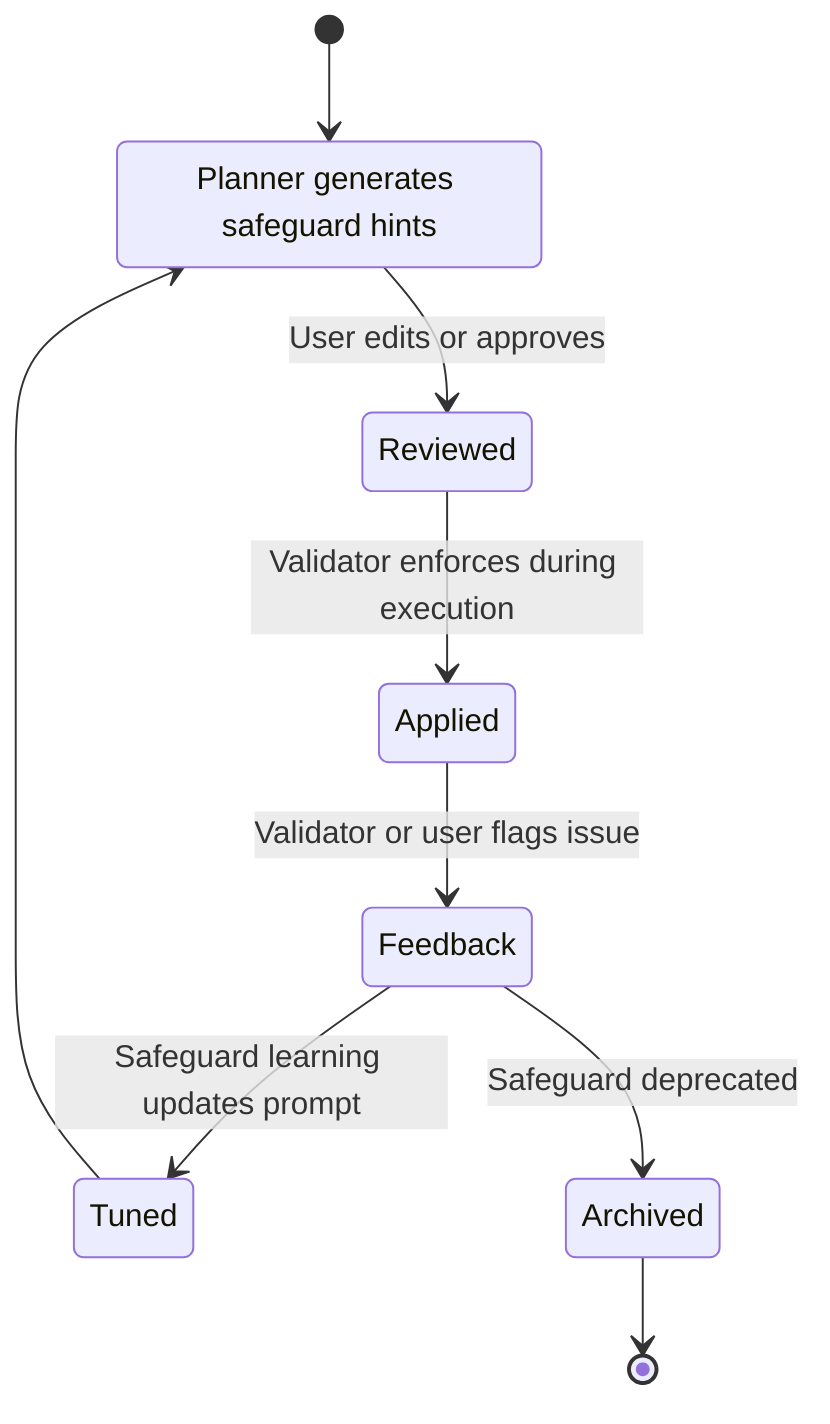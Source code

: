 stateDiagram-v2
  [*] --> Generated
  Generated: Planner generates safeguard hints
  Generated --> Reviewed: User edits or approves
  Reviewed --> Applied: Validator enforces during execution
  Applied --> Feedback: Validator or user flags issue
  Feedback --> Tuned: Safeguard learning updates prompt
  Tuned --> Generated

  Feedback --> Archived: Safeguard deprecated
  Archived --> [*]